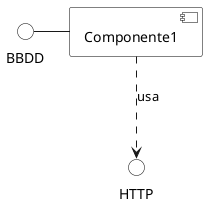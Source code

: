 @startuml
skinparam monochrome true
skinparam shadowing false
skinparam componentBackgroundColor White
skinparam componentBorderColor Black
skinparam interfaceBackgroundColor White
skinparam interfaceBorderColor Black

BBDD - [Componente1]
[Componente1] ..> HTTP : usa
@enduml
